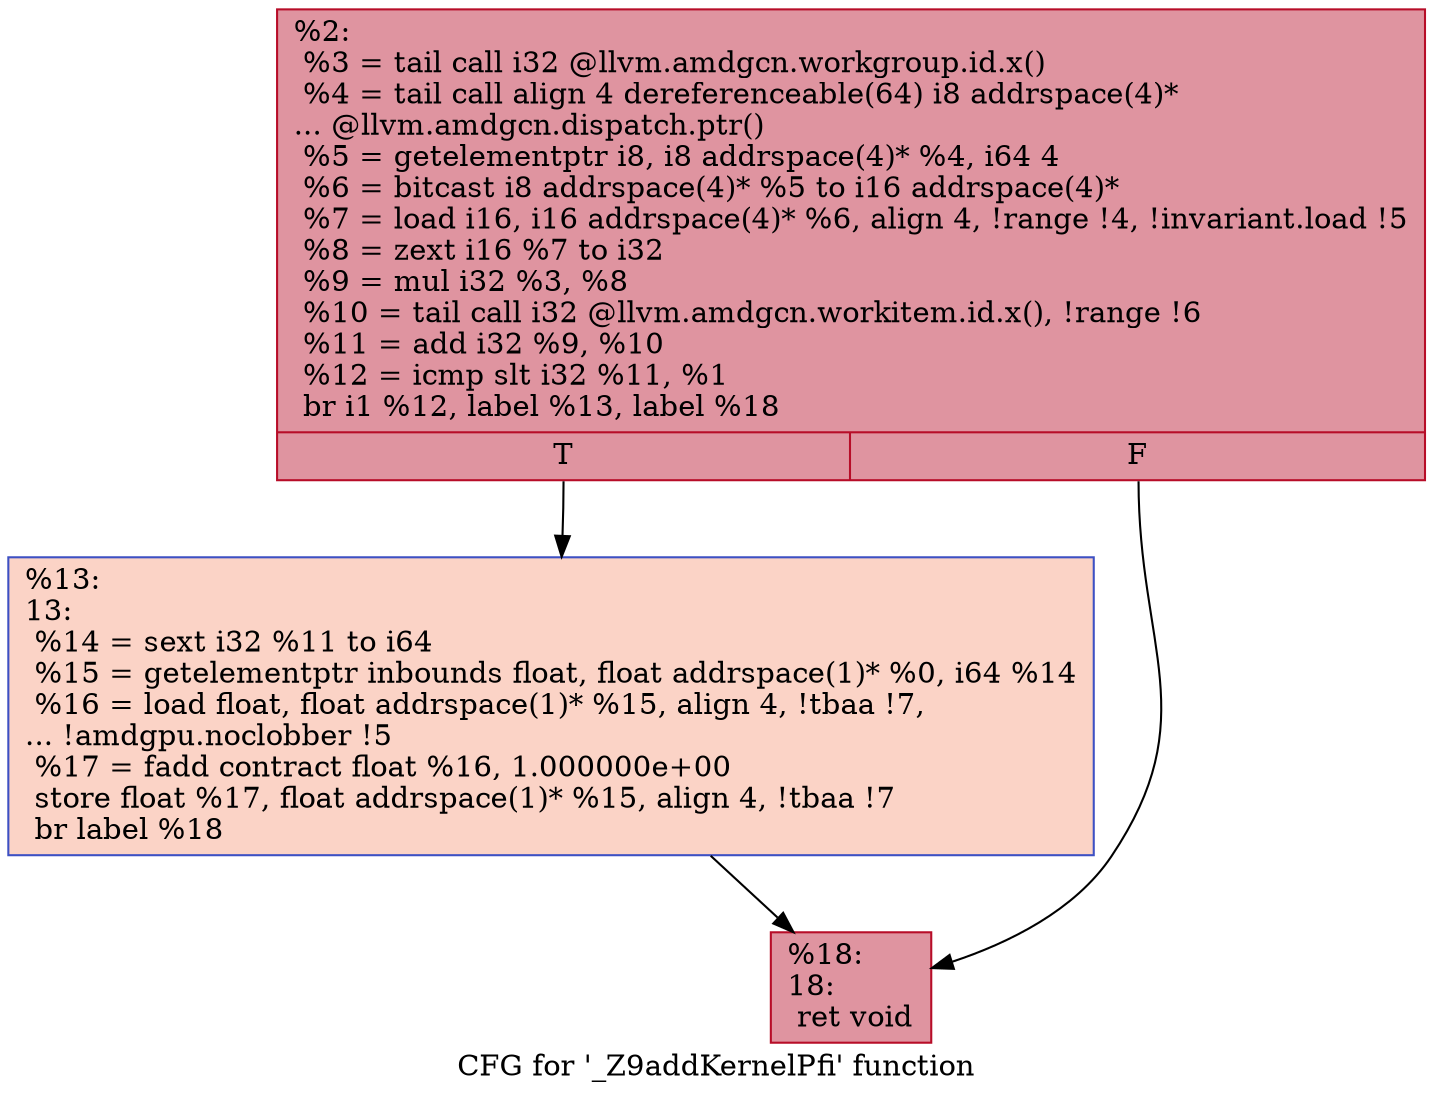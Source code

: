 digraph "CFG for '_Z9addKernelPfi' function" {
	label="CFG for '_Z9addKernelPfi' function";

	Node0x599eef0 [shape=record,color="#b70d28ff", style=filled, fillcolor="#b70d2870",label="{%2:\l  %3 = tail call i32 @llvm.amdgcn.workgroup.id.x()\l  %4 = tail call align 4 dereferenceable(64) i8 addrspace(4)*\l... @llvm.amdgcn.dispatch.ptr()\l  %5 = getelementptr i8, i8 addrspace(4)* %4, i64 4\l  %6 = bitcast i8 addrspace(4)* %5 to i16 addrspace(4)*\l  %7 = load i16, i16 addrspace(4)* %6, align 4, !range !4, !invariant.load !5\l  %8 = zext i16 %7 to i32\l  %9 = mul i32 %3, %8\l  %10 = tail call i32 @llvm.amdgcn.workitem.id.x(), !range !6\l  %11 = add i32 %9, %10\l  %12 = icmp slt i32 %11, %1\l  br i1 %12, label %13, label %18\l|{<s0>T|<s1>F}}"];
	Node0x599eef0:s0 -> Node0x59a0e30;
	Node0x599eef0:s1 -> Node0x59a0ec0;
	Node0x59a0e30 [shape=record,color="#3d50c3ff", style=filled, fillcolor="#f59c7d70",label="{%13:\l13:                                               \l  %14 = sext i32 %11 to i64\l  %15 = getelementptr inbounds float, float addrspace(1)* %0, i64 %14\l  %16 = load float, float addrspace(1)* %15, align 4, !tbaa !7,\l... !amdgpu.noclobber !5\l  %17 = fadd contract float %16, 1.000000e+00\l  store float %17, float addrspace(1)* %15, align 4, !tbaa !7\l  br label %18\l}"];
	Node0x59a0e30 -> Node0x59a0ec0;
	Node0x59a0ec0 [shape=record,color="#b70d28ff", style=filled, fillcolor="#b70d2870",label="{%18:\l18:                                               \l  ret void\l}"];
}

